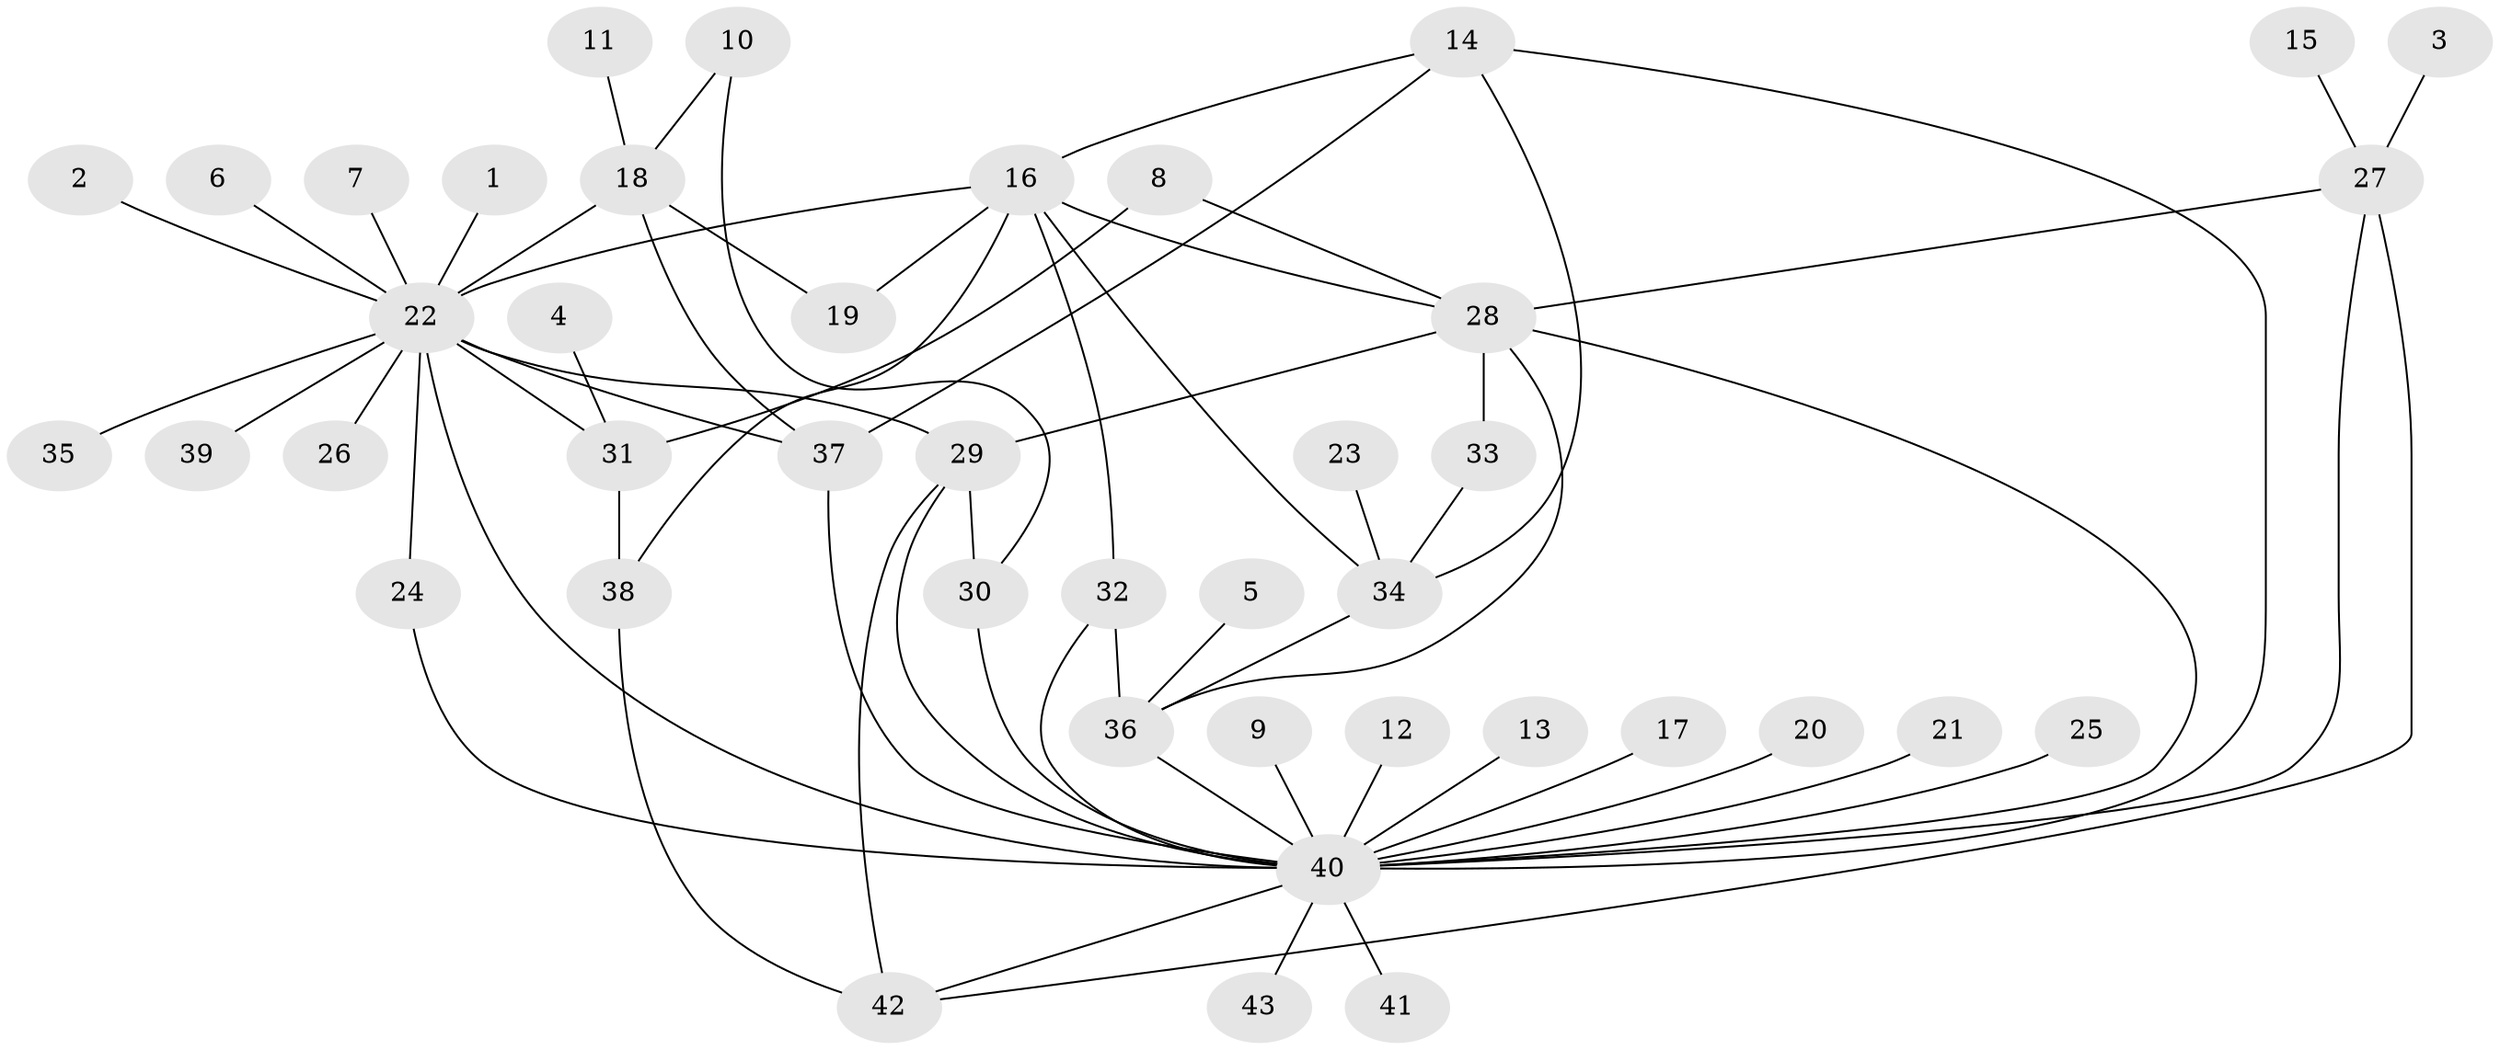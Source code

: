 // original degree distribution, {20: 0.007042253521126761, 27: 0.007042253521126761, 7: 0.028169014084507043, 2: 0.18309859154929578, 8: 0.014084507042253521, 1: 0.5352112676056338, 3: 0.11267605633802817, 9: 0.007042253521126761, 4: 0.056338028169014086, 6: 0.02112676056338028, 5: 0.028169014084507043}
// Generated by graph-tools (version 1.1) at 2025/36/03/04/25 23:36:39]
// undirected, 43 vertices, 65 edges
graph export_dot {
  node [color=gray90,style=filled];
  1;
  2;
  3;
  4;
  5;
  6;
  7;
  8;
  9;
  10;
  11;
  12;
  13;
  14;
  15;
  16;
  17;
  18;
  19;
  20;
  21;
  22;
  23;
  24;
  25;
  26;
  27;
  28;
  29;
  30;
  31;
  32;
  33;
  34;
  35;
  36;
  37;
  38;
  39;
  40;
  41;
  42;
  43;
  1 -- 22 [weight=1.0];
  2 -- 22 [weight=1.0];
  3 -- 27 [weight=1.0];
  4 -- 31 [weight=1.0];
  5 -- 36 [weight=1.0];
  6 -- 22 [weight=1.0];
  7 -- 22 [weight=1.0];
  8 -- 28 [weight=1.0];
  8 -- 31 [weight=1.0];
  9 -- 40 [weight=1.0];
  10 -- 18 [weight=1.0];
  10 -- 30 [weight=1.0];
  11 -- 18 [weight=1.0];
  12 -- 40 [weight=1.0];
  13 -- 40 [weight=1.0];
  14 -- 16 [weight=1.0];
  14 -- 34 [weight=1.0];
  14 -- 37 [weight=1.0];
  14 -- 40 [weight=1.0];
  15 -- 27 [weight=1.0];
  16 -- 19 [weight=1.0];
  16 -- 22 [weight=2.0];
  16 -- 28 [weight=2.0];
  16 -- 32 [weight=1.0];
  16 -- 34 [weight=2.0];
  16 -- 38 [weight=2.0];
  17 -- 40 [weight=1.0];
  18 -- 19 [weight=1.0];
  18 -- 22 [weight=1.0];
  18 -- 37 [weight=1.0];
  20 -- 40 [weight=1.0];
  21 -- 40 [weight=1.0];
  22 -- 24 [weight=1.0];
  22 -- 26 [weight=1.0];
  22 -- 29 [weight=1.0];
  22 -- 31 [weight=1.0];
  22 -- 35 [weight=1.0];
  22 -- 37 [weight=2.0];
  22 -- 39 [weight=1.0];
  22 -- 40 [weight=1.0];
  23 -- 34 [weight=1.0];
  24 -- 40 [weight=1.0];
  25 -- 40 [weight=1.0];
  27 -- 28 [weight=1.0];
  27 -- 40 [weight=1.0];
  27 -- 42 [weight=1.0];
  28 -- 29 [weight=1.0];
  28 -- 33 [weight=2.0];
  28 -- 36 [weight=1.0];
  28 -- 40 [weight=1.0];
  29 -- 30 [weight=1.0];
  29 -- 40 [weight=1.0];
  29 -- 42 [weight=1.0];
  30 -- 40 [weight=1.0];
  31 -- 38 [weight=1.0];
  32 -- 36 [weight=1.0];
  32 -- 40 [weight=1.0];
  33 -- 34 [weight=1.0];
  34 -- 36 [weight=1.0];
  36 -- 40 [weight=1.0];
  37 -- 40 [weight=1.0];
  38 -- 42 [weight=1.0];
  40 -- 41 [weight=1.0];
  40 -- 42 [weight=1.0];
  40 -- 43 [weight=1.0];
}
